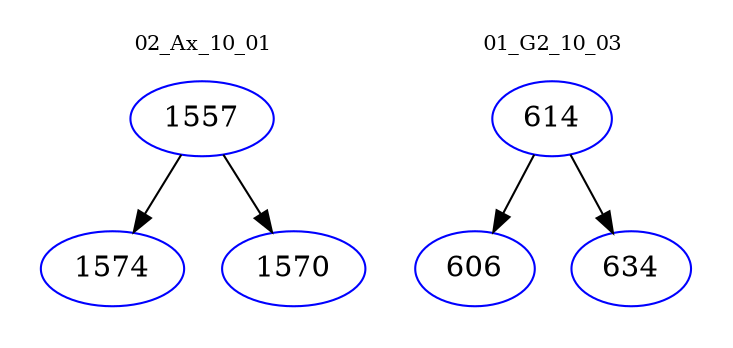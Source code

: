 digraph{
subgraph cluster_0 {
color = white
label = "02_Ax_10_01";
fontsize=10;
T0_1557 [label="1557", color="blue"]
T0_1557 -> T0_1574 [color="black"]
T0_1574 [label="1574", color="blue"]
T0_1557 -> T0_1570 [color="black"]
T0_1570 [label="1570", color="blue"]
}
subgraph cluster_1 {
color = white
label = "01_G2_10_03";
fontsize=10;
T1_614 [label="614", color="blue"]
T1_614 -> T1_606 [color="black"]
T1_606 [label="606", color="blue"]
T1_614 -> T1_634 [color="black"]
T1_634 [label="634", color="blue"]
}
}
